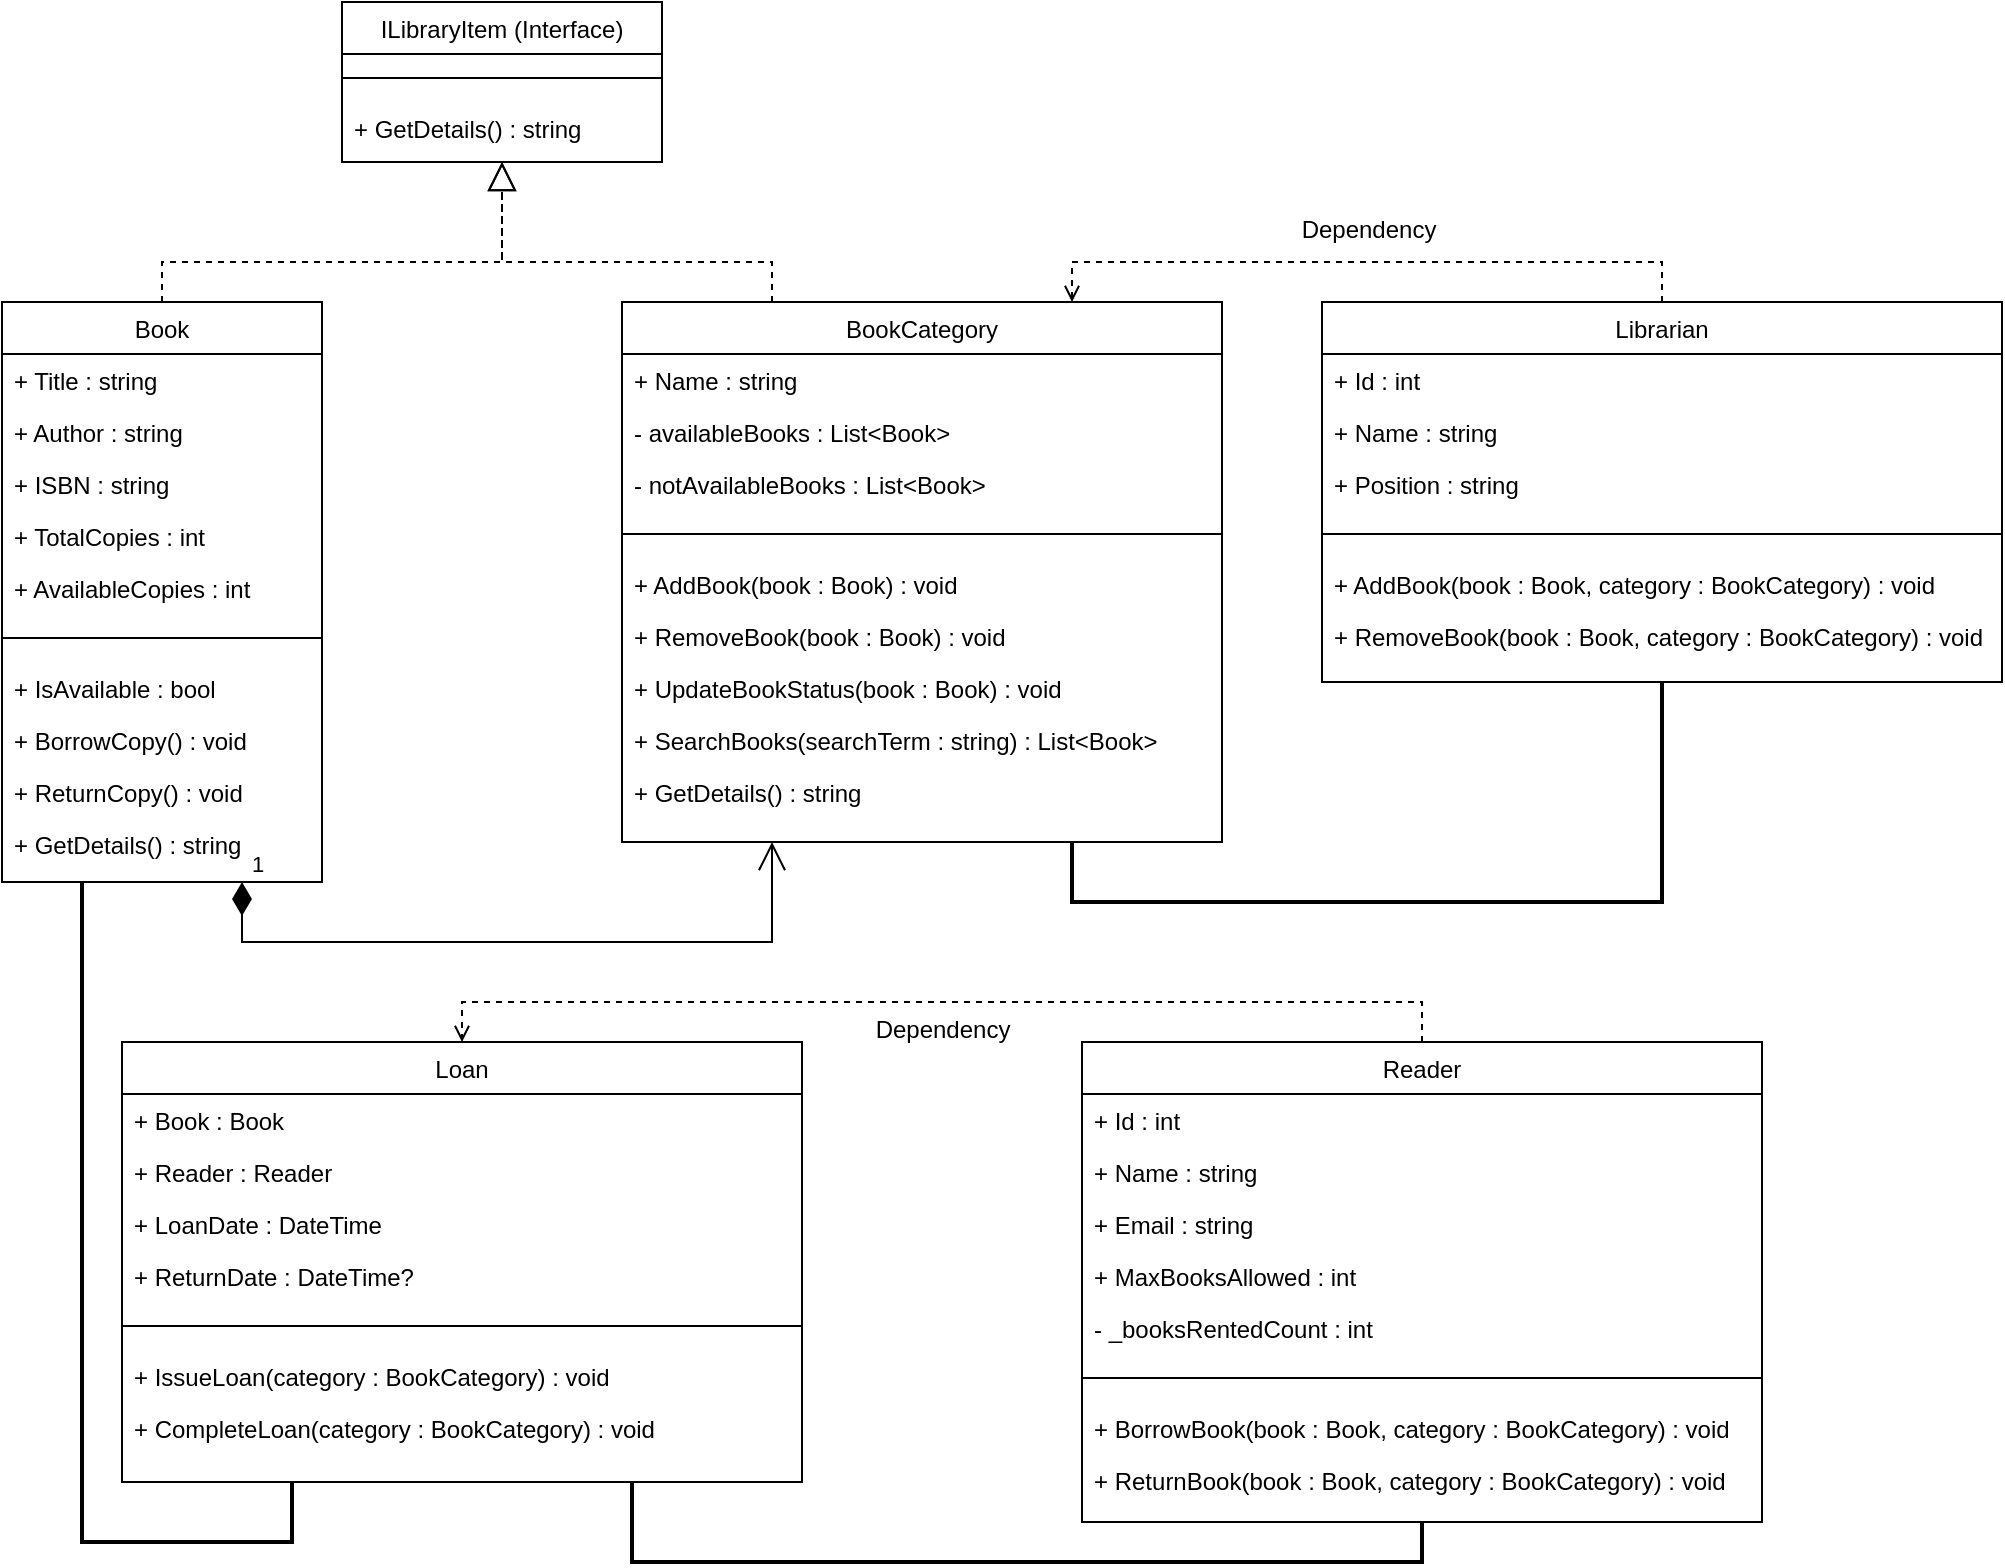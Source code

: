 <mxfile version="24.8.6">
  <diagram name="Page-1" id="iw1FY702mmSKxRWAIdKs">
    <mxGraphModel dx="1639" dy="909" grid="1" gridSize="10" guides="1" tooltips="1" connect="1" arrows="1" fold="1" page="1" pageScale="1" pageWidth="850" pageHeight="1100" math="0" shadow="0">
      <root>
        <mxCell id="0" />
        <mxCell id="1" parent="0" />
        <mxCell id="Iak_mKtP0XjoblMqeqkP-1" value="ILibraryItem (Interface)" style="swimlane;fontStyle=0;align=center;verticalAlign=top;childLayout=stackLayout;horizontal=1;startSize=26;horizontalStack=0;resizeParent=1;resizeLast=0;collapsible=1;marginBottom=0;rounded=0;shadow=0;strokeWidth=1;" vertex="1" parent="1">
          <mxGeometry x="500" y="170" width="160" height="80" as="geometry">
            <mxRectangle x="130" y="380" width="160" height="26" as="alternateBounds" />
          </mxGeometry>
        </mxCell>
        <mxCell id="Iak_mKtP0XjoblMqeqkP-2" value="" style="line;html=1;strokeWidth=1;align=left;verticalAlign=middle;spacingTop=-1;spacingLeft=3;spacingRight=3;rotatable=0;labelPosition=right;points=[];portConstraint=eastwest;" vertex="1" parent="Iak_mKtP0XjoblMqeqkP-1">
          <mxGeometry y="26" width="160" height="24" as="geometry" />
        </mxCell>
        <mxCell id="Iak_mKtP0XjoblMqeqkP-3" value="+ GetDetails() : string" style="text;align=left;verticalAlign=top;spacingLeft=4;spacingRight=4;overflow=hidden;rotatable=0;points=[[0,0.5],[1,0.5]];portConstraint=eastwest;" vertex="1" parent="Iak_mKtP0XjoblMqeqkP-1">
          <mxGeometry y="50" width="160" height="26" as="geometry" />
        </mxCell>
        <mxCell id="Iak_mKtP0XjoblMqeqkP-4" value="Book" style="swimlane;fontStyle=0;align=center;verticalAlign=top;childLayout=stackLayout;horizontal=1;startSize=26;horizontalStack=0;resizeParent=1;resizeLast=0;collapsible=1;marginBottom=0;rounded=0;shadow=0;strokeWidth=1;" vertex="1" parent="1">
          <mxGeometry x="330" y="320" width="160" height="290" as="geometry">
            <mxRectangle x="130" y="380" width="160" height="26" as="alternateBounds" />
          </mxGeometry>
        </mxCell>
        <mxCell id="Iak_mKtP0XjoblMqeqkP-5" value="+ Title : string" style="text;align=left;verticalAlign=top;spacingLeft=4;spacingRight=4;overflow=hidden;rotatable=0;points=[[0,0.5],[1,0.5]];portConstraint=eastwest;" vertex="1" parent="Iak_mKtP0XjoblMqeqkP-4">
          <mxGeometry y="26" width="160" height="26" as="geometry" />
        </mxCell>
        <mxCell id="Iak_mKtP0XjoblMqeqkP-6" value="+ Author : string" style="text;align=left;verticalAlign=top;spacingLeft=4;spacingRight=4;overflow=hidden;rotatable=0;points=[[0,0.5],[1,0.5]];portConstraint=eastwest;" vertex="1" parent="Iak_mKtP0XjoblMqeqkP-4">
          <mxGeometry y="52" width="160" height="26" as="geometry" />
        </mxCell>
        <mxCell id="Iak_mKtP0XjoblMqeqkP-7" value="+ ISBN : string" style="text;align=left;verticalAlign=top;spacingLeft=4;spacingRight=4;overflow=hidden;rotatable=0;points=[[0,0.5],[1,0.5]];portConstraint=eastwest;" vertex="1" parent="Iak_mKtP0XjoblMqeqkP-4">
          <mxGeometry y="78" width="160" height="26" as="geometry" />
        </mxCell>
        <mxCell id="Iak_mKtP0XjoblMqeqkP-8" value="+ TotalCopies : int" style="text;align=left;verticalAlign=top;spacingLeft=4;spacingRight=4;overflow=hidden;rotatable=0;points=[[0,0.5],[1,0.5]];portConstraint=eastwest;" vertex="1" parent="Iak_mKtP0XjoblMqeqkP-4">
          <mxGeometry y="104" width="160" height="26" as="geometry" />
        </mxCell>
        <mxCell id="Iak_mKtP0XjoblMqeqkP-9" value="+ AvailableCopies : int" style="text;align=left;verticalAlign=top;spacingLeft=4;spacingRight=4;overflow=hidden;rotatable=0;points=[[0,0.5],[1,0.5]];portConstraint=eastwest;" vertex="1" parent="Iak_mKtP0XjoblMqeqkP-4">
          <mxGeometry y="130" width="160" height="26" as="geometry" />
        </mxCell>
        <mxCell id="Iak_mKtP0XjoblMqeqkP-10" value="" style="line;html=1;strokeWidth=1;align=left;verticalAlign=middle;spacingTop=-1;spacingLeft=3;spacingRight=3;rotatable=0;labelPosition=right;points=[];portConstraint=eastwest;" vertex="1" parent="Iak_mKtP0XjoblMqeqkP-4">
          <mxGeometry y="156" width="160" height="24" as="geometry" />
        </mxCell>
        <mxCell id="Iak_mKtP0XjoblMqeqkP-11" value="+ IsAvailable : bool" style="text;align=left;verticalAlign=top;spacingLeft=4;spacingRight=4;overflow=hidden;rotatable=0;points=[[0,0.5],[1,0.5]];portConstraint=eastwest;" vertex="1" parent="Iak_mKtP0XjoblMqeqkP-4">
          <mxGeometry y="180" width="160" height="26" as="geometry" />
        </mxCell>
        <mxCell id="Iak_mKtP0XjoblMqeqkP-55" value="+ BorrowCopy() : void" style="text;align=left;verticalAlign=top;spacingLeft=4;spacingRight=4;overflow=hidden;rotatable=0;points=[[0,0.5],[1,0.5]];portConstraint=eastwest;" vertex="1" parent="Iak_mKtP0XjoblMqeqkP-4">
          <mxGeometry y="206" width="160" height="26" as="geometry" />
        </mxCell>
        <mxCell id="Iak_mKtP0XjoblMqeqkP-12" value="+ ReturnCopy() : void" style="text;align=left;verticalAlign=top;spacingLeft=4;spacingRight=4;overflow=hidden;rotatable=0;points=[[0,0.5],[1,0.5]];portConstraint=eastwest;" vertex="1" parent="Iak_mKtP0XjoblMqeqkP-4">
          <mxGeometry y="232" width="160" height="26" as="geometry" />
        </mxCell>
        <mxCell id="Iak_mKtP0XjoblMqeqkP-13" value="+ GetDetails() : string" style="text;align=left;verticalAlign=top;spacingLeft=4;spacingRight=4;overflow=hidden;rotatable=0;points=[[0,0.5],[1,0.5]];portConstraint=eastwest;" vertex="1" parent="Iak_mKtP0XjoblMqeqkP-4">
          <mxGeometry y="258" width="160" height="26" as="geometry" />
        </mxCell>
        <mxCell id="Iak_mKtP0XjoblMqeqkP-14" value="BookCategory" style="swimlane;fontStyle=0;align=center;verticalAlign=top;childLayout=stackLayout;horizontal=1;startSize=26;horizontalStack=0;resizeParent=1;resizeLast=0;collapsible=1;marginBottom=0;rounded=0;shadow=0;strokeWidth=1;" vertex="1" parent="1">
          <mxGeometry x="640" y="320" width="300" height="270" as="geometry">
            <mxRectangle x="130" y="380" width="160" height="26" as="alternateBounds" />
          </mxGeometry>
        </mxCell>
        <mxCell id="Iak_mKtP0XjoblMqeqkP-15" value="+ Name : string" style="text;align=left;verticalAlign=top;spacingLeft=4;spacingRight=4;overflow=hidden;rotatable=0;points=[[0,0.5],[1,0.5]];portConstraint=eastwest;" vertex="1" parent="Iak_mKtP0XjoblMqeqkP-14">
          <mxGeometry y="26" width="300" height="26" as="geometry" />
        </mxCell>
        <mxCell id="Iak_mKtP0XjoblMqeqkP-16" value="- availableBooks : List&lt;Book&gt;" style="text;align=left;verticalAlign=top;spacingLeft=4;spacingRight=4;overflow=hidden;rotatable=0;points=[[0,0.5],[1,0.5]];portConstraint=eastwest;" vertex="1" parent="Iak_mKtP0XjoblMqeqkP-14">
          <mxGeometry y="52" width="300" height="26" as="geometry" />
        </mxCell>
        <mxCell id="Iak_mKtP0XjoblMqeqkP-17" value="- notAvailableBooks : List&lt;Book&gt;" style="text;align=left;verticalAlign=top;spacingLeft=4;spacingRight=4;overflow=hidden;rotatable=0;points=[[0,0.5],[1,0.5]];portConstraint=eastwest;" vertex="1" parent="Iak_mKtP0XjoblMqeqkP-14">
          <mxGeometry y="78" width="300" height="26" as="geometry" />
        </mxCell>
        <mxCell id="Iak_mKtP0XjoblMqeqkP-18" value="" style="line;html=1;strokeWidth=1;align=left;verticalAlign=middle;spacingTop=-1;spacingLeft=3;spacingRight=3;rotatable=0;labelPosition=right;points=[];portConstraint=eastwest;" vertex="1" parent="Iak_mKtP0XjoblMqeqkP-14">
          <mxGeometry y="104" width="300" height="24" as="geometry" />
        </mxCell>
        <mxCell id="Iak_mKtP0XjoblMqeqkP-19" value="+ AddBook(book : Book) : void" style="text;align=left;verticalAlign=top;spacingLeft=4;spacingRight=4;overflow=hidden;rotatable=0;points=[[0,0.5],[1,0.5]];portConstraint=eastwest;" vertex="1" parent="Iak_mKtP0XjoblMqeqkP-14">
          <mxGeometry y="128" width="300" height="26" as="geometry" />
        </mxCell>
        <mxCell id="Iak_mKtP0XjoblMqeqkP-20" value="+ RemoveBook(book : Book) : void" style="text;align=left;verticalAlign=top;spacingLeft=4;spacingRight=4;overflow=hidden;rotatable=0;points=[[0,0.5],[1,0.5]];portConstraint=eastwest;" vertex="1" parent="Iak_mKtP0XjoblMqeqkP-14">
          <mxGeometry y="154" width="300" height="26" as="geometry" />
        </mxCell>
        <mxCell id="Iak_mKtP0XjoblMqeqkP-21" value="+ UpdateBookStatus(book : Book) : void" style="text;align=left;verticalAlign=top;spacingLeft=4;spacingRight=4;overflow=hidden;rotatable=0;points=[[0,0.5],[1,0.5]];portConstraint=eastwest;" vertex="1" parent="Iak_mKtP0XjoblMqeqkP-14">
          <mxGeometry y="180" width="300" height="26" as="geometry" />
        </mxCell>
        <mxCell id="Iak_mKtP0XjoblMqeqkP-56" value="+ SearchBooks(searchTerm : string) : List&lt;Book&gt;" style="text;align=left;verticalAlign=top;spacingLeft=4;spacingRight=4;overflow=hidden;rotatable=0;points=[[0,0.5],[1,0.5]];portConstraint=eastwest;" vertex="1" parent="Iak_mKtP0XjoblMqeqkP-14">
          <mxGeometry y="206" width="300" height="26" as="geometry" />
        </mxCell>
        <mxCell id="Iak_mKtP0XjoblMqeqkP-22" value="+ GetDetails() : string" style="text;align=left;verticalAlign=top;spacingLeft=4;spacingRight=4;overflow=hidden;rotatable=0;points=[[0,0.5],[1,0.5]];portConstraint=eastwest;" vertex="1" parent="Iak_mKtP0XjoblMqeqkP-14">
          <mxGeometry y="232" width="300" height="38" as="geometry" />
        </mxCell>
        <mxCell id="Iak_mKtP0XjoblMqeqkP-23" value="Reader" style="swimlane;fontStyle=0;align=center;verticalAlign=top;childLayout=stackLayout;horizontal=1;startSize=26;horizontalStack=0;resizeParent=1;resizeLast=0;collapsible=1;marginBottom=0;rounded=0;shadow=0;strokeWidth=1;" vertex="1" parent="1">
          <mxGeometry x="870" y="690" width="340" height="240" as="geometry">
            <mxRectangle x="130" y="380" width="160" height="26" as="alternateBounds" />
          </mxGeometry>
        </mxCell>
        <mxCell id="Iak_mKtP0XjoblMqeqkP-24" value="+ Id : int" style="text;align=left;verticalAlign=top;spacingLeft=4;spacingRight=4;overflow=hidden;rotatable=0;points=[[0,0.5],[1,0.5]];portConstraint=eastwest;" vertex="1" parent="Iak_mKtP0XjoblMqeqkP-23">
          <mxGeometry y="26" width="340" height="26" as="geometry" />
        </mxCell>
        <mxCell id="Iak_mKtP0XjoblMqeqkP-25" value="+ Name : string" style="text;align=left;verticalAlign=top;spacingLeft=4;spacingRight=4;overflow=hidden;rotatable=0;points=[[0,0.5],[1,0.5]];portConstraint=eastwest;" vertex="1" parent="Iak_mKtP0XjoblMqeqkP-23">
          <mxGeometry y="52" width="340" height="26" as="geometry" />
        </mxCell>
        <mxCell id="Iak_mKtP0XjoblMqeqkP-26" value="+ Email : string" style="text;align=left;verticalAlign=top;spacingLeft=4;spacingRight=4;overflow=hidden;rotatable=0;points=[[0,0.5],[1,0.5]];portConstraint=eastwest;" vertex="1" parent="Iak_mKtP0XjoblMqeqkP-23">
          <mxGeometry y="78" width="340" height="26" as="geometry" />
        </mxCell>
        <mxCell id="Iak_mKtP0XjoblMqeqkP-57" value="+ MaxBooksAllowed : int" style="text;align=left;verticalAlign=top;spacingLeft=4;spacingRight=4;overflow=hidden;rotatable=0;points=[[0,0.5],[1,0.5]];portConstraint=eastwest;" vertex="1" parent="Iak_mKtP0XjoblMqeqkP-23">
          <mxGeometry y="104" width="340" height="26" as="geometry" />
        </mxCell>
        <mxCell id="Iak_mKtP0XjoblMqeqkP-58" value="- _booksRentedCount : int" style="text;align=left;verticalAlign=top;spacingLeft=4;spacingRight=4;overflow=hidden;rotatable=0;points=[[0,0.5],[1,0.5]];portConstraint=eastwest;" vertex="1" parent="Iak_mKtP0XjoblMqeqkP-23">
          <mxGeometry y="130" width="340" height="26" as="geometry" />
        </mxCell>
        <mxCell id="Iak_mKtP0XjoblMqeqkP-27" value="" style="line;html=1;strokeWidth=1;align=left;verticalAlign=middle;spacingTop=-1;spacingLeft=3;spacingRight=3;rotatable=0;labelPosition=right;points=[];portConstraint=eastwest;" vertex="1" parent="Iak_mKtP0XjoblMqeqkP-23">
          <mxGeometry y="156" width="340" height="24" as="geometry" />
        </mxCell>
        <mxCell id="Iak_mKtP0XjoblMqeqkP-28" value="+ BorrowBook(book : Book, category : BookCategory) : void" style="text;align=left;verticalAlign=top;spacingLeft=4;spacingRight=4;overflow=hidden;rotatable=0;points=[[0,0.5],[1,0.5]];portConstraint=eastwest;" vertex="1" parent="Iak_mKtP0XjoblMqeqkP-23">
          <mxGeometry y="180" width="340" height="26" as="geometry" />
        </mxCell>
        <mxCell id="Iak_mKtP0XjoblMqeqkP-29" value="+ ReturnBook(book : Book, category : BookCategory) : void" style="text;align=left;verticalAlign=top;spacingLeft=4;spacingRight=4;overflow=hidden;rotatable=0;points=[[0,0.5],[1,0.5]];portConstraint=eastwest;" vertex="1" parent="Iak_mKtP0XjoblMqeqkP-23">
          <mxGeometry y="206" width="340" height="26" as="geometry" />
        </mxCell>
        <mxCell id="Iak_mKtP0XjoblMqeqkP-30" value="Librarian" style="swimlane;fontStyle=0;align=center;verticalAlign=top;childLayout=stackLayout;horizontal=1;startSize=26;horizontalStack=0;resizeParent=1;resizeLast=0;collapsible=1;marginBottom=0;rounded=0;shadow=0;strokeWidth=1;" vertex="1" parent="1">
          <mxGeometry x="990" y="320" width="340" height="190" as="geometry">
            <mxRectangle x="130" y="380" width="160" height="26" as="alternateBounds" />
          </mxGeometry>
        </mxCell>
        <mxCell id="Iak_mKtP0XjoblMqeqkP-31" value="+ Id : int" style="text;align=left;verticalAlign=top;spacingLeft=4;spacingRight=4;overflow=hidden;rotatable=0;points=[[0,0.5],[1,0.5]];portConstraint=eastwest;" vertex="1" parent="Iak_mKtP0XjoblMqeqkP-30">
          <mxGeometry y="26" width="340" height="26" as="geometry" />
        </mxCell>
        <mxCell id="Iak_mKtP0XjoblMqeqkP-32" value="+ Name : string" style="text;align=left;verticalAlign=top;spacingLeft=4;spacingRight=4;overflow=hidden;rotatable=0;points=[[0,0.5],[1,0.5]];portConstraint=eastwest;" vertex="1" parent="Iak_mKtP0XjoblMqeqkP-30">
          <mxGeometry y="52" width="340" height="26" as="geometry" />
        </mxCell>
        <mxCell id="Iak_mKtP0XjoblMqeqkP-33" value="+ Position : string" style="text;align=left;verticalAlign=top;spacingLeft=4;spacingRight=4;overflow=hidden;rotatable=0;points=[[0,0.5],[1,0.5]];portConstraint=eastwest;" vertex="1" parent="Iak_mKtP0XjoblMqeqkP-30">
          <mxGeometry y="78" width="340" height="26" as="geometry" />
        </mxCell>
        <mxCell id="Iak_mKtP0XjoblMqeqkP-34" value="" style="line;html=1;strokeWidth=1;align=left;verticalAlign=middle;spacingTop=-1;spacingLeft=3;spacingRight=3;rotatable=0;labelPosition=right;points=[];portConstraint=eastwest;" vertex="1" parent="Iak_mKtP0XjoblMqeqkP-30">
          <mxGeometry y="104" width="340" height="24" as="geometry" />
        </mxCell>
        <mxCell id="Iak_mKtP0XjoblMqeqkP-35" value="+ AddBook(book : Book, category : BookCategory) : void" style="text;align=left;verticalAlign=top;spacingLeft=4;spacingRight=4;overflow=hidden;rotatable=0;points=[[0,0.5],[1,0.5]];portConstraint=eastwest;" vertex="1" parent="Iak_mKtP0XjoblMqeqkP-30">
          <mxGeometry y="128" width="340" height="26" as="geometry" />
        </mxCell>
        <mxCell id="Iak_mKtP0XjoblMqeqkP-36" value="+ RemoveBook(book : Book, category : BookCategory) : void" style="text;align=left;verticalAlign=top;spacingLeft=4;spacingRight=4;overflow=hidden;rotatable=0;points=[[0,0.5],[1,0.5]];portConstraint=eastwest;" vertex="1" parent="Iak_mKtP0XjoblMqeqkP-30">
          <mxGeometry y="154" width="340" height="26" as="geometry" />
        </mxCell>
        <mxCell id="Iak_mKtP0XjoblMqeqkP-37" value="Loan" style="swimlane;fontStyle=0;align=center;verticalAlign=top;childLayout=stackLayout;horizontal=1;startSize=26;horizontalStack=0;resizeParent=1;resizeLast=0;collapsible=1;marginBottom=0;rounded=0;shadow=0;strokeWidth=1;" vertex="1" parent="1">
          <mxGeometry x="390" y="690" width="340" height="220" as="geometry">
            <mxRectangle x="130" y="380" width="160" height="26" as="alternateBounds" />
          </mxGeometry>
        </mxCell>
        <mxCell id="Iak_mKtP0XjoblMqeqkP-38" value="+ Book : Book" style="text;align=left;verticalAlign=top;spacingLeft=4;spacingRight=4;overflow=hidden;rotatable=0;points=[[0,0.5],[1,0.5]];portConstraint=eastwest;" vertex="1" parent="Iak_mKtP0XjoblMqeqkP-37">
          <mxGeometry y="26" width="340" height="26" as="geometry" />
        </mxCell>
        <mxCell id="Iak_mKtP0XjoblMqeqkP-39" value="+ Reader : Reader" style="text;align=left;verticalAlign=top;spacingLeft=4;spacingRight=4;overflow=hidden;rotatable=0;points=[[0,0.5],[1,0.5]];portConstraint=eastwest;" vertex="1" parent="Iak_mKtP0XjoblMqeqkP-37">
          <mxGeometry y="52" width="340" height="26" as="geometry" />
        </mxCell>
        <mxCell id="Iak_mKtP0XjoblMqeqkP-40" value="+ LoanDate : DateTime" style="text;align=left;verticalAlign=top;spacingLeft=4;spacingRight=4;overflow=hidden;rotatable=0;points=[[0,0.5],[1,0.5]];portConstraint=eastwest;" vertex="1" parent="Iak_mKtP0XjoblMqeqkP-37">
          <mxGeometry y="78" width="340" height="26" as="geometry" />
        </mxCell>
        <mxCell id="Iak_mKtP0XjoblMqeqkP-41" value="+ ReturnDate : DateTime?" style="text;align=left;verticalAlign=top;spacingLeft=4;spacingRight=4;overflow=hidden;rotatable=0;points=[[0,0.5],[1,0.5]];portConstraint=eastwest;" vertex="1" parent="Iak_mKtP0XjoblMqeqkP-37">
          <mxGeometry y="104" width="340" height="26" as="geometry" />
        </mxCell>
        <mxCell id="Iak_mKtP0XjoblMqeqkP-42" value="" style="line;html=1;strokeWidth=1;align=left;verticalAlign=middle;spacingTop=-1;spacingLeft=3;spacingRight=3;rotatable=0;labelPosition=right;points=[];portConstraint=eastwest;" vertex="1" parent="Iak_mKtP0XjoblMqeqkP-37">
          <mxGeometry y="130" width="340" height="24" as="geometry" />
        </mxCell>
        <mxCell id="Iak_mKtP0XjoblMqeqkP-43" value="+ IssueLoan(category : BookCategory) : void" style="text;align=left;verticalAlign=top;spacingLeft=4;spacingRight=4;overflow=hidden;rotatable=0;points=[[0,0.5],[1,0.5]];portConstraint=eastwest;" vertex="1" parent="Iak_mKtP0XjoblMqeqkP-37">
          <mxGeometry y="154" width="340" height="26" as="geometry" />
        </mxCell>
        <mxCell id="Iak_mKtP0XjoblMqeqkP-44" value="+ CompleteLoan(category : BookCategory) : void" style="text;align=left;verticalAlign=top;spacingLeft=4;spacingRight=4;overflow=hidden;rotatable=0;points=[[0,0.5],[1,0.5]];portConstraint=eastwest;" vertex="1" parent="Iak_mKtP0XjoblMqeqkP-37">
          <mxGeometry y="180" width="340" height="26" as="geometry" />
        </mxCell>
        <mxCell id="Iak_mKtP0XjoblMqeqkP-45" value="" style="endArrow=block;dashed=1;endFill=0;endSize=12;html=1;rounded=0;exitX=0.5;exitY=0;exitDx=0;exitDy=0;entryX=0.5;entryY=1;entryDx=0;entryDy=0;" edge="1" parent="1" source="Iak_mKtP0XjoblMqeqkP-4" target="Iak_mKtP0XjoblMqeqkP-1">
          <mxGeometry width="160" relative="1" as="geometry">
            <mxPoint x="480" y="430" as="sourcePoint" />
            <mxPoint x="640" y="430" as="targetPoint" />
            <Array as="points">
              <mxPoint x="410" y="300" />
              <mxPoint x="580" y="300" />
            </Array>
          </mxGeometry>
        </mxCell>
        <mxCell id="Iak_mKtP0XjoblMqeqkP-46" value="" style="endArrow=block;dashed=1;endFill=0;endSize=12;html=1;rounded=0;exitX=0.25;exitY=0;exitDx=0;exitDy=0;entryX=0.5;entryY=1;entryDx=0;entryDy=0;" edge="1" parent="1" source="Iak_mKtP0XjoblMqeqkP-14" target="Iak_mKtP0XjoblMqeqkP-1">
          <mxGeometry width="160" relative="1" as="geometry">
            <mxPoint x="420" y="330" as="sourcePoint" />
            <mxPoint x="540" y="230" as="targetPoint" />
            <Array as="points">
              <mxPoint x="715" y="300" />
              <mxPoint x="580" y="300" />
            </Array>
          </mxGeometry>
        </mxCell>
        <mxCell id="Iak_mKtP0XjoblMqeqkP-47" value="" style="endArrow=none;startArrow=none;endFill=0;startFill=0;endSize=8;html=1;verticalAlign=bottom;labelBackgroundColor=none;strokeWidth=2;rounded=0;entryX=0.25;entryY=1;entryDx=0;entryDy=0;jumpSize=6;exitX=0.25;exitY=1;exitDx=0;exitDy=0;" edge="1" parent="1" source="Iak_mKtP0XjoblMqeqkP-37" target="Iak_mKtP0XjoblMqeqkP-4">
          <mxGeometry width="160" relative="1" as="geometry">
            <mxPoint x="510" y="940" as="sourcePoint" />
            <mxPoint x="370" y="620" as="targetPoint" />
            <Array as="points">
              <mxPoint x="475" y="940" />
              <mxPoint x="370" y="940" />
              <mxPoint x="370" y="620" />
            </Array>
          </mxGeometry>
        </mxCell>
        <mxCell id="Iak_mKtP0XjoblMqeqkP-48" value="" style="endArrow=none;startArrow=none;endFill=0;startFill=0;endSize=8;html=1;verticalAlign=bottom;labelBackgroundColor=none;strokeWidth=2;rounded=0;jumpSize=6;entryX=0.5;entryY=1;entryDx=0;entryDy=0;exitX=0.75;exitY=1;exitDx=0;exitDy=0;" edge="1" parent="1" source="Iak_mKtP0XjoblMqeqkP-37" target="Iak_mKtP0XjoblMqeqkP-23">
          <mxGeometry width="160" relative="1" as="geometry">
            <mxPoint x="660" y="940" as="sourcePoint" />
            <mxPoint x="90" y="630" as="targetPoint" />
            <Array as="points">
              <mxPoint x="645" y="950" />
              <mxPoint x="1040" y="950" />
            </Array>
          </mxGeometry>
        </mxCell>
        <mxCell id="Iak_mKtP0XjoblMqeqkP-49" value="1" style="endArrow=open;html=1;endSize=12;startArrow=diamondThin;startSize=14;startFill=1;edgeStyle=orthogonalEdgeStyle;align=left;verticalAlign=bottom;rounded=0;exitX=0.75;exitY=1;exitDx=0;exitDy=0;entryX=0.25;entryY=1;entryDx=0;entryDy=0;" edge="1" parent="1" source="Iak_mKtP0XjoblMqeqkP-4" target="Iak_mKtP0XjoblMqeqkP-14">
          <mxGeometry x="-1" y="3" relative="1" as="geometry">
            <mxPoint x="510" y="640" as="sourcePoint" />
            <mxPoint x="670" y="640" as="targetPoint" />
            <Array as="points">
              <mxPoint x="450" y="640" />
              <mxPoint x="715" y="640" />
            </Array>
          </mxGeometry>
        </mxCell>
        <mxCell id="Iak_mKtP0XjoblMqeqkP-50" value="" style="endArrow=none;startArrow=none;endFill=0;startFill=0;endSize=8;html=1;verticalAlign=bottom;labelBackgroundColor=none;strokeWidth=2;rounded=0;exitX=0.75;exitY=1;exitDx=0;exitDy=0;entryX=0.5;entryY=1;entryDx=0;entryDy=0;jumpSize=6;" edge="1" parent="1" source="Iak_mKtP0XjoblMqeqkP-14" target="Iak_mKtP0XjoblMqeqkP-30">
          <mxGeometry width="160" relative="1" as="geometry">
            <mxPoint x="950" y="600" as="sourcePoint" />
            <mxPoint x="1175" y="650" as="targetPoint" />
            <Array as="points">
              <mxPoint x="865" y="620" />
              <mxPoint x="1160" y="620" />
            </Array>
          </mxGeometry>
        </mxCell>
        <mxCell id="Iak_mKtP0XjoblMqeqkP-51" value="" style="endArrow=open;html=1;rounded=0;align=center;verticalAlign=bottom;dashed=1;endFill=0;labelBackgroundColor=none;exitX=0.5;exitY=0;exitDx=0;exitDy=0;entryX=0.5;entryY=0;entryDx=0;entryDy=0;" edge="1" parent="1" source="Iak_mKtP0XjoblMqeqkP-23" target="Iak_mKtP0XjoblMqeqkP-37">
          <mxGeometry relative="1" as="geometry">
            <mxPoint x="50" y="220" as="sourcePoint" />
            <mxPoint x="210" y="220" as="targetPoint" />
            <Array as="points">
              <mxPoint x="1040" y="670" />
              <mxPoint x="560" y="670" />
            </Array>
          </mxGeometry>
        </mxCell>
        <mxCell id="Iak_mKtP0XjoblMqeqkP-52" value="Dependency" style="resizable=0;html=1;align=center;verticalAlign=top;labelBackgroundColor=none;" connectable="0" vertex="1" parent="Iak_mKtP0XjoblMqeqkP-51">
          <mxGeometry relative="1" as="geometry" />
        </mxCell>
        <mxCell id="Iak_mKtP0XjoblMqeqkP-53" value="" style="endArrow=open;html=1;rounded=0;align=center;verticalAlign=bottom;dashed=1;endFill=0;labelBackgroundColor=none;entryX=0.75;entryY=0;entryDx=0;entryDy=0;exitX=0.5;exitY=0;exitDx=0;exitDy=0;" edge="1" parent="1" source="Iak_mKtP0XjoblMqeqkP-30" target="Iak_mKtP0XjoblMqeqkP-14">
          <mxGeometry relative="1" as="geometry">
            <mxPoint x="1050" y="270" as="sourcePoint" />
            <mxPoint x="870" y="290" as="targetPoint" />
            <Array as="points">
              <mxPoint x="1160" y="300" />
              <mxPoint x="865" y="300" />
            </Array>
          </mxGeometry>
        </mxCell>
        <mxCell id="Iak_mKtP0XjoblMqeqkP-54" value="Dependency" style="resizable=0;html=1;align=center;verticalAlign=top;labelBackgroundColor=none;" connectable="0" vertex="1" parent="Iak_mKtP0XjoblMqeqkP-53">
          <mxGeometry relative="1" as="geometry">
            <mxPoint y="-30" as="offset" />
          </mxGeometry>
        </mxCell>
      </root>
    </mxGraphModel>
  </diagram>
</mxfile>
